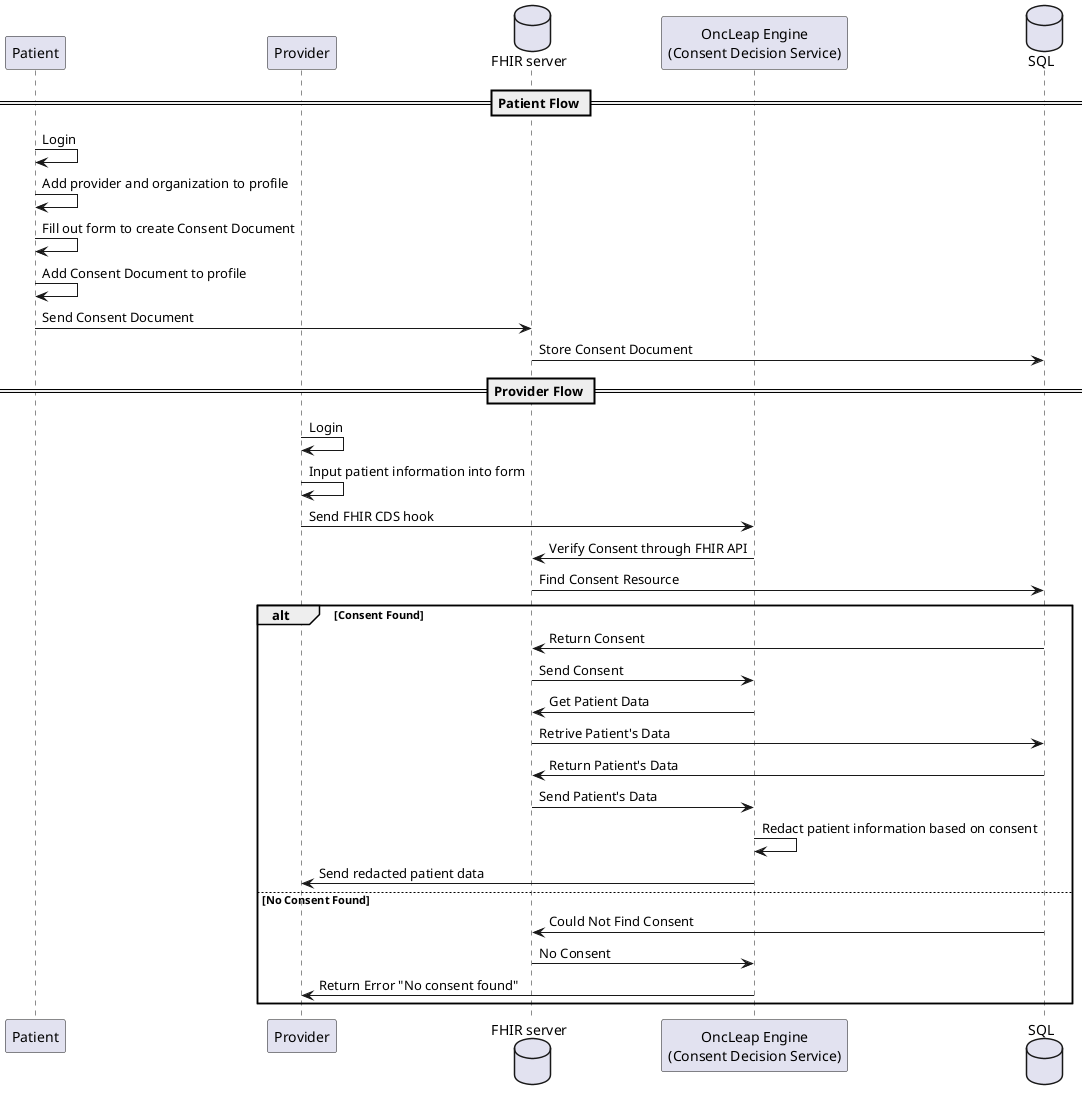 @startuml Sequence UML
participant Patient
participant Provider
database "FHIR server" as FHIR
participant "OncLeap Engine\n(Consent Decision Service)" as OncLeap
database SQL

== Patient Flow ==
Patient -> Patient: Login
Patient -> Patient: Add provider and organization to profile
Patient -> Patient: Fill out form to create Consent Document
Patient -> Patient: Add Consent Document to profile
Patient -> FHIR: Send Consent Document
FHIR -> SQL: Store Consent Document

== Provider Flow ==
Provider -> Provider: Login
Provider -> Provider: Input patient information into form
Provider -> OncLeap: Send FHIR CDS hook
OncLeap -> FHIR: Verify Consent through FHIR API
FHIR -> SQL: Find Consent Resource
alt Consent Found
    SQL -> FHIR: Return Consent
    FHIR -> OncLeap: Send Consent
    OncLeap -> FHIR: Get Patient Data
    FHIR -> SQL: Retrive Patient's Data
    SQL -> FHIR: Return Patient's Data
    FHIR -> OncLeap: Send Patient's Data
    OncLeap -> OncLeap: Redact patient information based on consent
    OncLeap -> Provider: Send redacted patient data
else No Consent Found
    SQL -> FHIR: Could Not Find Consent
    FHIR -> OncLeap: No Consent
    OncLeap -> Provider: Return Error "No consent found"
end
@enduml

